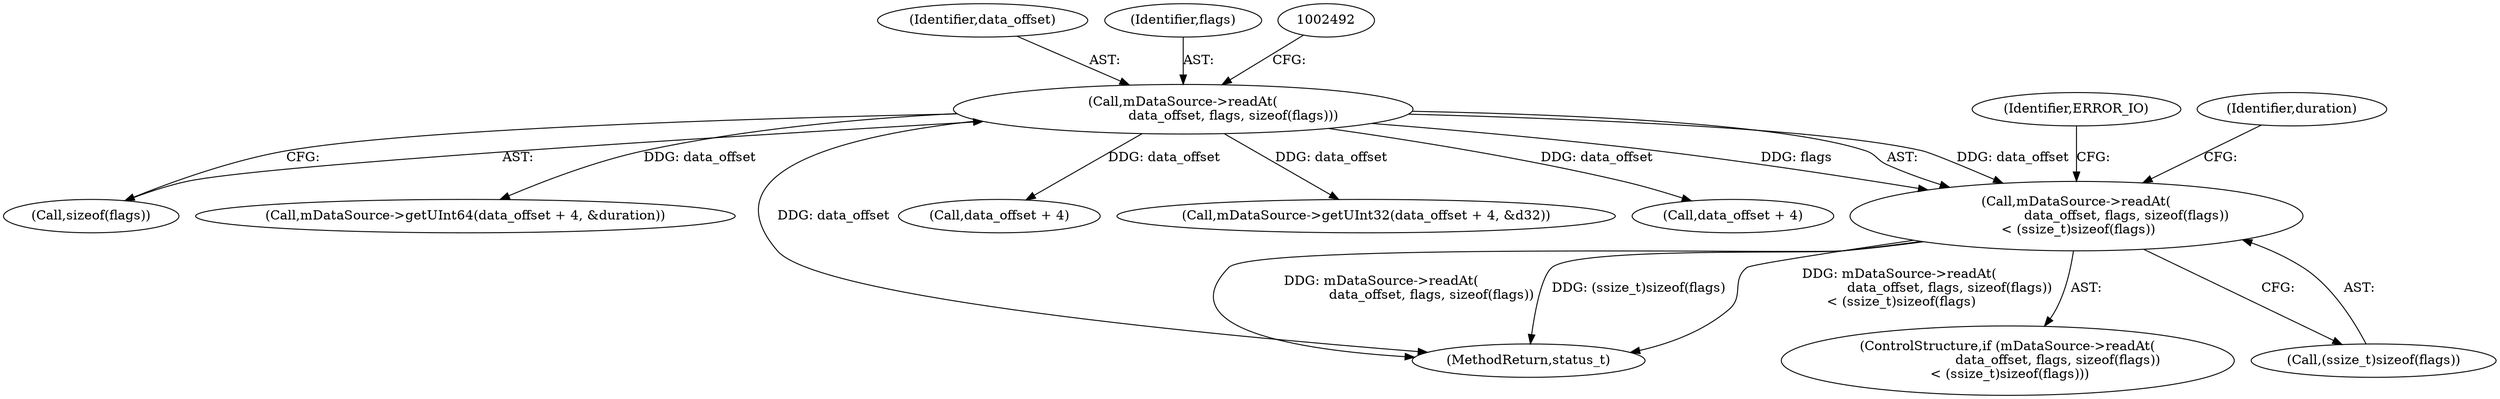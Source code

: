 digraph "0_Android_2674a7218eaa3c87f2ee26d26da5b9170e10f859@API" {
"1002485" [label="(Call,mDataSource->readAt(\n                        data_offset, flags, sizeof(flags))\n < (ssize_t)sizeof(flags))"];
"1002486" [label="(Call,mDataSource->readAt(\n                        data_offset, flags, sizeof(flags)))"];
"1002489" [label="(Call,sizeof(flags))"];
"1002486" [label="(Call,mDataSource->readAt(\n                        data_offset, flags, sizeof(flags)))"];
"1002487" [label="(Identifier,data_offset)"];
"1002488" [label="(Identifier,flags)"];
"1002497" [label="(Identifier,ERROR_IO)"];
"1002516" [label="(Call,mDataSource->getUInt64(data_offset + 4, &duration))"];
"1002927" [label="(MethodReturn,status_t)"];
"1002485" [label="(Call,mDataSource->readAt(\n                        data_offset, flags, sizeof(flags))\n < (ssize_t)sizeof(flags))"];
"1002484" [label="(ControlStructure,if (mDataSource->readAt(\n                        data_offset, flags, sizeof(flags))\n < (ssize_t)sizeof(flags)))"];
"1002500" [label="(Identifier,duration)"];
"1002491" [label="(Call,(ssize_t)sizeof(flags))"];
"1002517" [label="(Call,data_offset + 4)"];
"1002539" [label="(Call,mDataSource->getUInt32(data_offset + 4, &d32))"];
"1002540" [label="(Call,data_offset + 4)"];
"1002485" -> "1002484"  [label="AST: "];
"1002485" -> "1002491"  [label="CFG: "];
"1002486" -> "1002485"  [label="AST: "];
"1002491" -> "1002485"  [label="AST: "];
"1002497" -> "1002485"  [label="CFG: "];
"1002500" -> "1002485"  [label="CFG: "];
"1002485" -> "1002927"  [label="DDG: mDataSource->readAt(\n                        data_offset, flags, sizeof(flags))\n < (ssize_t)sizeof(flags)"];
"1002485" -> "1002927"  [label="DDG: mDataSource->readAt(\n                        data_offset, flags, sizeof(flags))"];
"1002485" -> "1002927"  [label="DDG: (ssize_t)sizeof(flags)"];
"1002486" -> "1002485"  [label="DDG: data_offset"];
"1002486" -> "1002485"  [label="DDG: flags"];
"1002486" -> "1002489"  [label="CFG: "];
"1002487" -> "1002486"  [label="AST: "];
"1002488" -> "1002486"  [label="AST: "];
"1002489" -> "1002486"  [label="AST: "];
"1002492" -> "1002486"  [label="CFG: "];
"1002486" -> "1002927"  [label="DDG: data_offset"];
"1002486" -> "1002516"  [label="DDG: data_offset"];
"1002486" -> "1002517"  [label="DDG: data_offset"];
"1002486" -> "1002539"  [label="DDG: data_offset"];
"1002486" -> "1002540"  [label="DDG: data_offset"];
}
